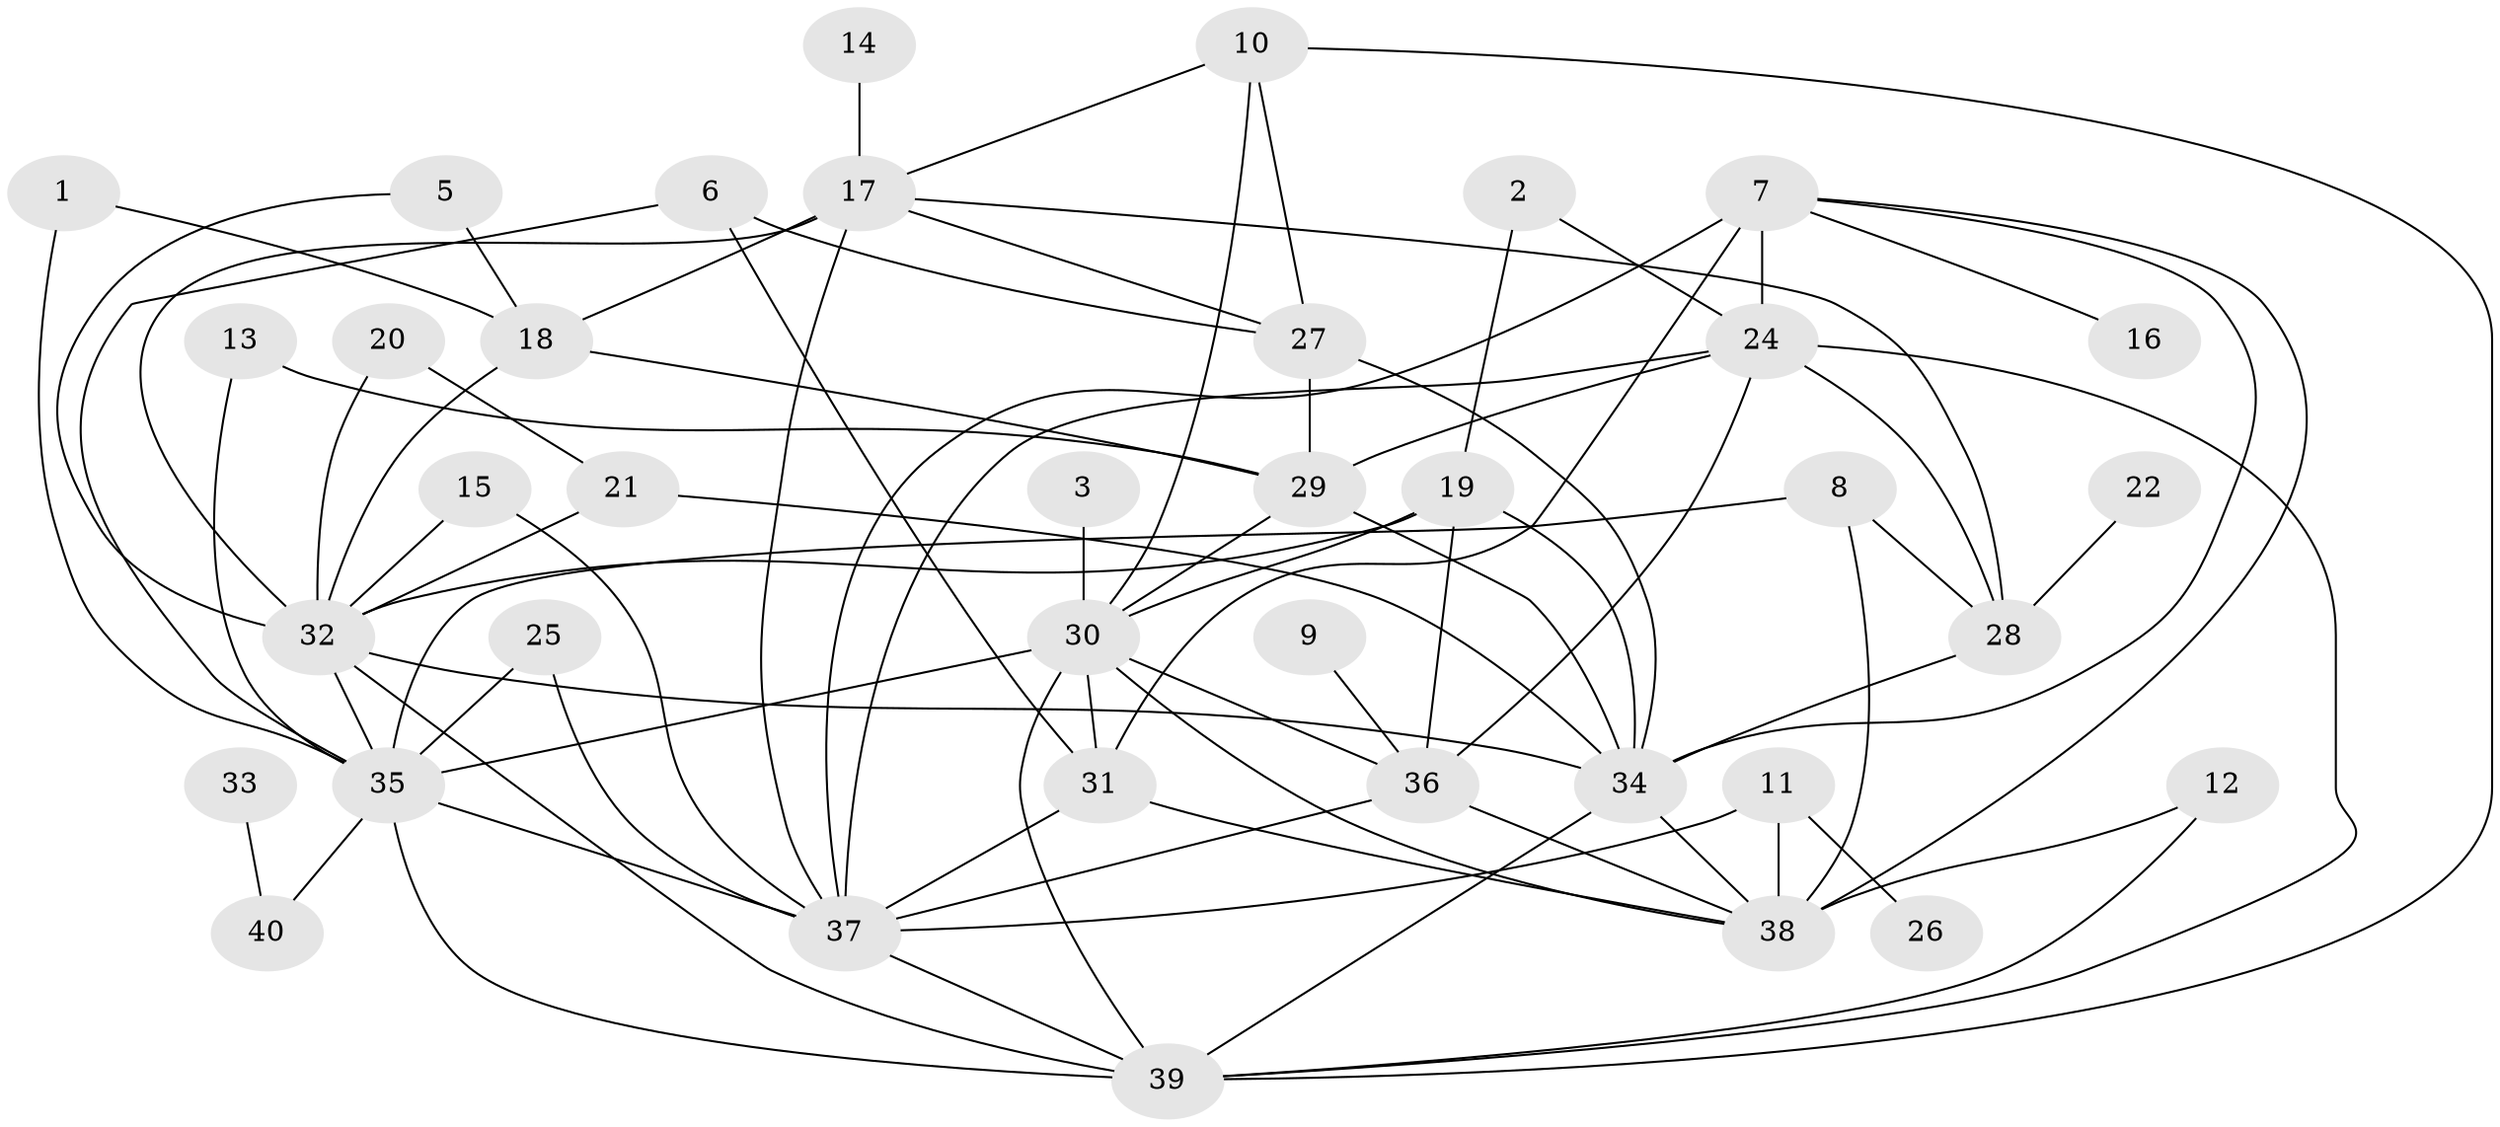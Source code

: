 // original degree distribution, {2: 0.1875, 5: 0.15, 3: 0.25, 1: 0.125, 0: 0.025, 4: 0.1875, 6: 0.05, 7: 0.025}
// Generated by graph-tools (version 1.1) at 2025/25/03/09/25 03:25:22]
// undirected, 38 vertices, 81 edges
graph export_dot {
graph [start="1"]
  node [color=gray90,style=filled];
  1;
  2;
  3;
  5;
  6;
  7;
  8;
  9;
  10;
  11;
  12;
  13;
  14;
  15;
  16;
  17;
  18;
  19;
  20;
  21;
  22;
  24;
  25;
  26;
  27;
  28;
  29;
  30;
  31;
  32;
  33;
  34;
  35;
  36;
  37;
  38;
  39;
  40;
  1 -- 18 [weight=1.0];
  1 -- 35 [weight=1.0];
  2 -- 19 [weight=1.0];
  2 -- 24 [weight=1.0];
  3 -- 30 [weight=1.0];
  5 -- 18 [weight=1.0];
  5 -- 32 [weight=1.0];
  6 -- 27 [weight=1.0];
  6 -- 31 [weight=1.0];
  6 -- 35 [weight=1.0];
  7 -- 16 [weight=1.0];
  7 -- 24 [weight=2.0];
  7 -- 31 [weight=1.0];
  7 -- 34 [weight=1.0];
  7 -- 37 [weight=1.0];
  7 -- 38 [weight=1.0];
  8 -- 28 [weight=1.0];
  8 -- 35 [weight=1.0];
  8 -- 38 [weight=3.0];
  9 -- 36 [weight=1.0];
  10 -- 17 [weight=1.0];
  10 -- 27 [weight=1.0];
  10 -- 30 [weight=1.0];
  10 -- 39 [weight=1.0];
  11 -- 26 [weight=1.0];
  11 -- 37 [weight=1.0];
  11 -- 38 [weight=1.0];
  12 -- 38 [weight=1.0];
  12 -- 39 [weight=1.0];
  13 -- 29 [weight=1.0];
  13 -- 35 [weight=1.0];
  14 -- 17 [weight=1.0];
  15 -- 32 [weight=1.0];
  15 -- 37 [weight=1.0];
  17 -- 18 [weight=1.0];
  17 -- 27 [weight=1.0];
  17 -- 28 [weight=1.0];
  17 -- 32 [weight=2.0];
  17 -- 37 [weight=1.0];
  18 -- 29 [weight=1.0];
  18 -- 32 [weight=1.0];
  19 -- 30 [weight=1.0];
  19 -- 32 [weight=1.0];
  19 -- 34 [weight=1.0];
  19 -- 36 [weight=1.0];
  20 -- 21 [weight=1.0];
  20 -- 32 [weight=1.0];
  21 -- 32 [weight=1.0];
  21 -- 34 [weight=1.0];
  22 -- 28 [weight=1.0];
  24 -- 28 [weight=1.0];
  24 -- 29 [weight=1.0];
  24 -- 36 [weight=2.0];
  24 -- 37 [weight=1.0];
  24 -- 39 [weight=1.0];
  25 -- 35 [weight=1.0];
  25 -- 37 [weight=1.0];
  27 -- 29 [weight=1.0];
  27 -- 34 [weight=1.0];
  28 -- 34 [weight=1.0];
  29 -- 30 [weight=2.0];
  29 -- 34 [weight=1.0];
  30 -- 31 [weight=1.0];
  30 -- 35 [weight=1.0];
  30 -- 36 [weight=1.0];
  30 -- 38 [weight=1.0];
  30 -- 39 [weight=1.0];
  31 -- 37 [weight=2.0];
  31 -- 38 [weight=1.0];
  32 -- 34 [weight=1.0];
  32 -- 35 [weight=1.0];
  32 -- 39 [weight=1.0];
  33 -- 40 [weight=1.0];
  34 -- 38 [weight=1.0];
  34 -- 39 [weight=1.0];
  35 -- 37 [weight=2.0];
  35 -- 39 [weight=1.0];
  35 -- 40 [weight=1.0];
  36 -- 37 [weight=1.0];
  36 -- 38 [weight=1.0];
  37 -- 39 [weight=1.0];
}
